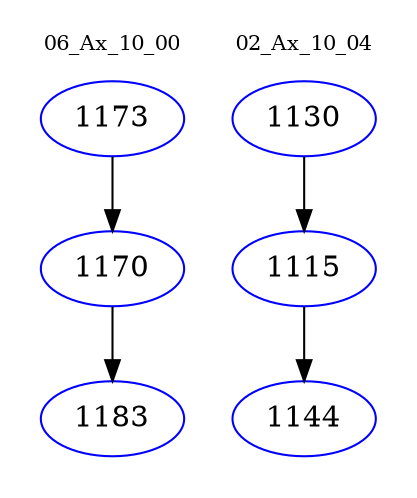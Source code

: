 digraph{
subgraph cluster_0 {
color = white
label = "06_Ax_10_00";
fontsize=10;
T0_1173 [label="1173", color="blue"]
T0_1173 -> T0_1170 [color="black"]
T0_1170 [label="1170", color="blue"]
T0_1170 -> T0_1183 [color="black"]
T0_1183 [label="1183", color="blue"]
}
subgraph cluster_1 {
color = white
label = "02_Ax_10_04";
fontsize=10;
T1_1130 [label="1130", color="blue"]
T1_1130 -> T1_1115 [color="black"]
T1_1115 [label="1115", color="blue"]
T1_1115 -> T1_1144 [color="black"]
T1_1144 [label="1144", color="blue"]
}
}
